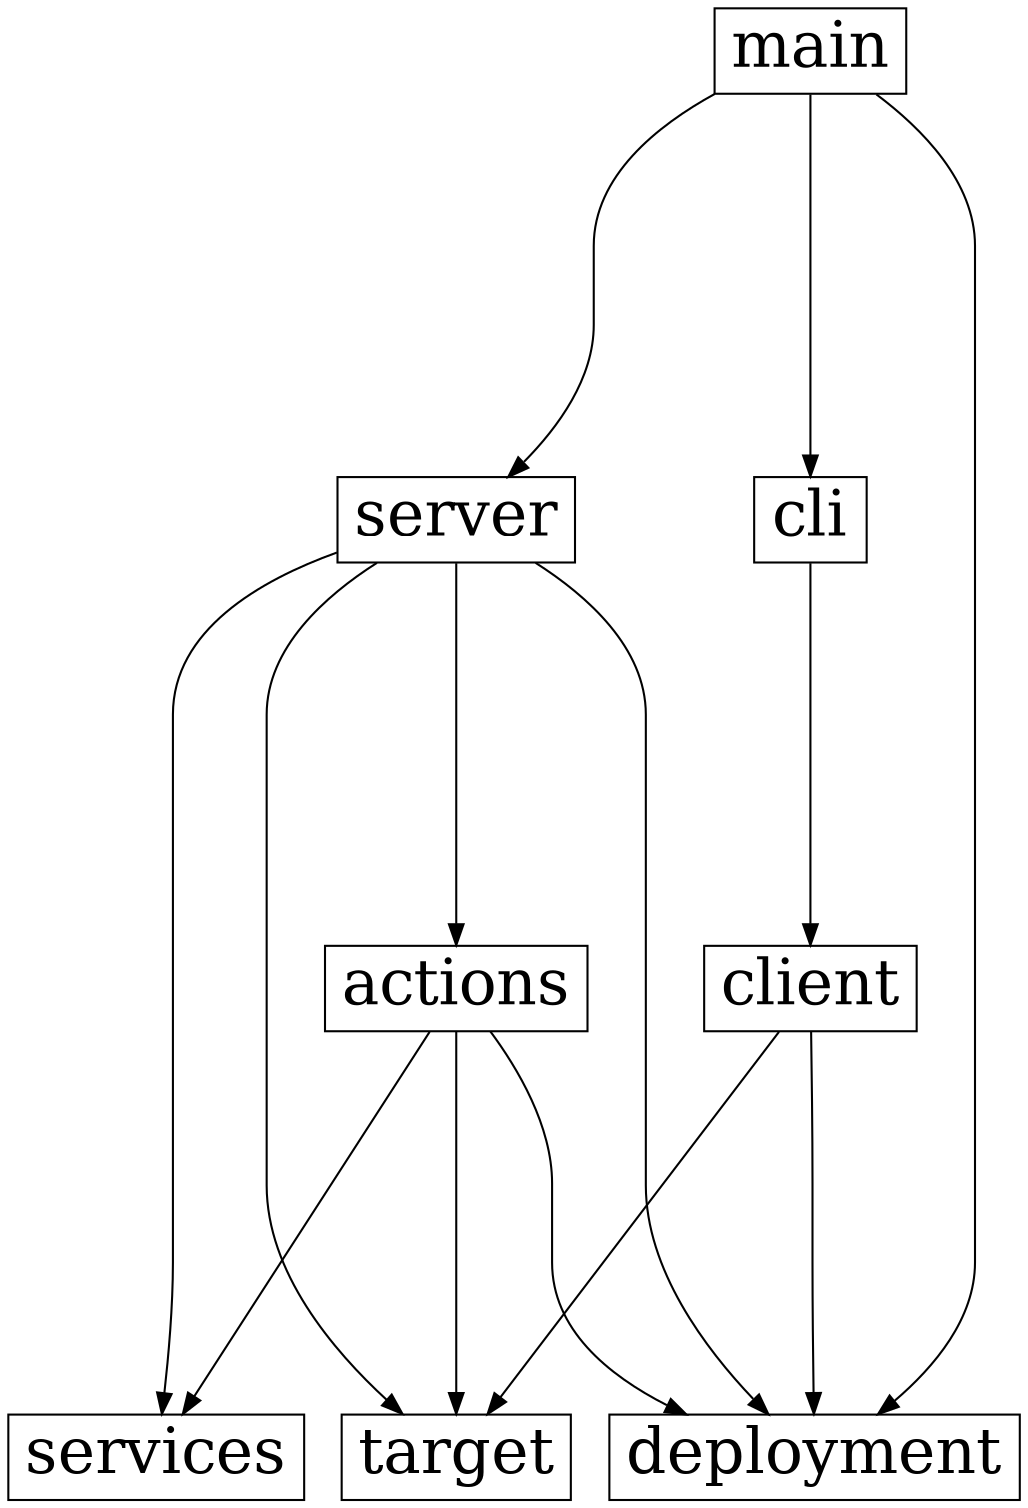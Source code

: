 digraph "package_map" {
	fontsize = "60"

	node [shape=box, fontsize=30]

	edge [labeldistance=5, labelangle=30, minlen=5, fontsize=40]

	actions -> deployment
	actions -> services
	actions -> target        
	cli -> client
	client -> deployment
	client -> target        
	deployment
	main -> cli
	main -> deployment
	main -> server        
	server -> actions
	server -> deployment
	server -> services
	server -> target        
	services
	target
}